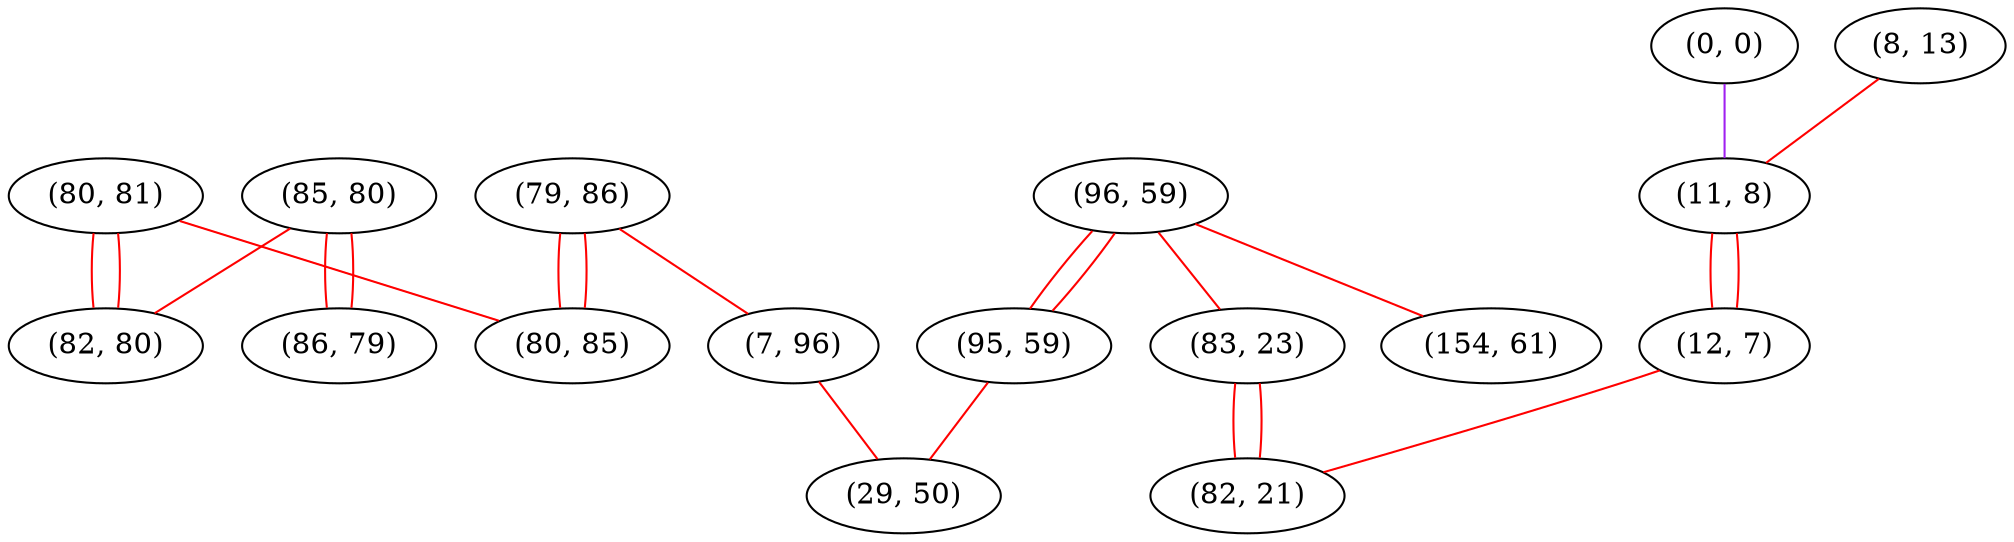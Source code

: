 graph "" {
"(80, 81)";
"(96, 59)";
"(0, 0)";
"(8, 13)";
"(85, 80)";
"(82, 80)";
"(11, 8)";
"(12, 7)";
"(86, 79)";
"(79, 86)";
"(95, 59)";
"(80, 85)";
"(7, 96)";
"(83, 23)";
"(82, 21)";
"(154, 61)";
"(29, 50)";
"(80, 81)" -- "(82, 80)"  [color=red, key=0, weight=1];
"(80, 81)" -- "(82, 80)"  [color=red, key=1, weight=1];
"(80, 81)" -- "(80, 85)"  [color=red, key=0, weight=1];
"(96, 59)" -- "(83, 23)"  [color=red, key=0, weight=1];
"(96, 59)" -- "(154, 61)"  [color=red, key=0, weight=1];
"(96, 59)" -- "(95, 59)"  [color=red, key=0, weight=1];
"(96, 59)" -- "(95, 59)"  [color=red, key=1, weight=1];
"(0, 0)" -- "(11, 8)"  [color=purple, key=0, weight=4];
"(8, 13)" -- "(11, 8)"  [color=red, key=0, weight=1];
"(85, 80)" -- "(82, 80)"  [color=red, key=0, weight=1];
"(85, 80)" -- "(86, 79)"  [color=red, key=0, weight=1];
"(85, 80)" -- "(86, 79)"  [color=red, key=1, weight=1];
"(11, 8)" -- "(12, 7)"  [color=red, key=0, weight=1];
"(11, 8)" -- "(12, 7)"  [color=red, key=1, weight=1];
"(12, 7)" -- "(82, 21)"  [color=red, key=0, weight=1];
"(79, 86)" -- "(80, 85)"  [color=red, key=0, weight=1];
"(79, 86)" -- "(80, 85)"  [color=red, key=1, weight=1];
"(79, 86)" -- "(7, 96)"  [color=red, key=0, weight=1];
"(95, 59)" -- "(29, 50)"  [color=red, key=0, weight=1];
"(7, 96)" -- "(29, 50)"  [color=red, key=0, weight=1];
"(83, 23)" -- "(82, 21)"  [color=red, key=0, weight=1];
"(83, 23)" -- "(82, 21)"  [color=red, key=1, weight=1];
}
